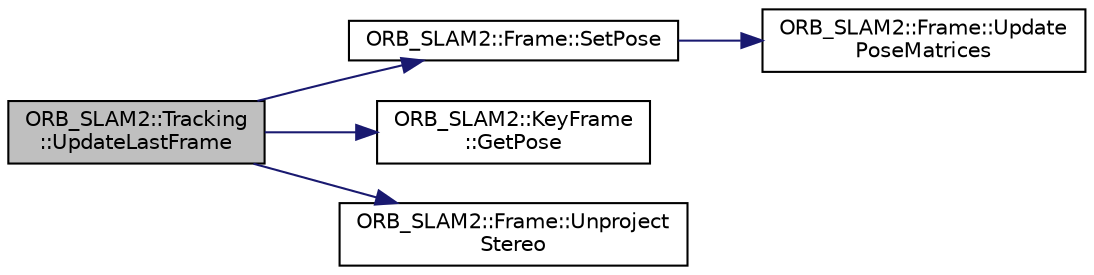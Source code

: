 digraph "ORB_SLAM2::Tracking::UpdateLastFrame"
{
  edge [fontname="Helvetica",fontsize="10",labelfontname="Helvetica",labelfontsize="10"];
  node [fontname="Helvetica",fontsize="10",shape=record];
  rankdir="LR";
  Node329 [label="ORB_SLAM2::Tracking\l::UpdateLastFrame",height=0.2,width=0.4,color="black", fillcolor="grey75", style="filled", fontcolor="black"];
  Node329 -> Node330 [color="midnightblue",fontsize="10",style="solid"];
  Node330 [label="ORB_SLAM2::Frame::SetPose",height=0.2,width=0.4,color="black", fillcolor="white", style="filled",URL="$class_o_r_b___s_l_a_m2_1_1_frame.html#a95cf2ea68735ef3e8c2d820eada11bf4",tooltip="Set the camera pose. "];
  Node330 -> Node331 [color="midnightblue",fontsize="10",style="solid"];
  Node331 [label="ORB_SLAM2::Frame::Update\lPoseMatrices",height=0.2,width=0.4,color="black", fillcolor="white", style="filled",URL="$class_o_r_b___s_l_a_m2_1_1_frame.html#a0a18d3024a23f6fa2cab9c7d987598c2",tooltip="Computes rotation, translation and camera center matrices from the camera pose. "];
  Node329 -> Node332 [color="midnightblue",fontsize="10",style="solid"];
  Node332 [label="ORB_SLAM2::KeyFrame\l::GetPose",height=0.2,width=0.4,color="black", fillcolor="white", style="filled",URL="$class_o_r_b___s_l_a_m2_1_1_key_frame.html#a49b5e212c1335cf585eaf6bbc4fed85c",tooltip="返回该关键帧的位姿变换矩阵，相机坐标系到世界坐标系 "];
  Node329 -> Node333 [color="midnightblue",fontsize="10",style="solid"];
  Node333 [label="ORB_SLAM2::Frame::Unproject\lStereo",height=0.2,width=0.4,color="black", fillcolor="white", style="filled",URL="$class_o_r_b___s_l_a_m2_1_1_frame.html#a46084d187e1fc60181e1c72f77c733ca",tooltip="Backprojects a keypoint (if stereo/depth info available) into 3D world coordinates. "];
}
